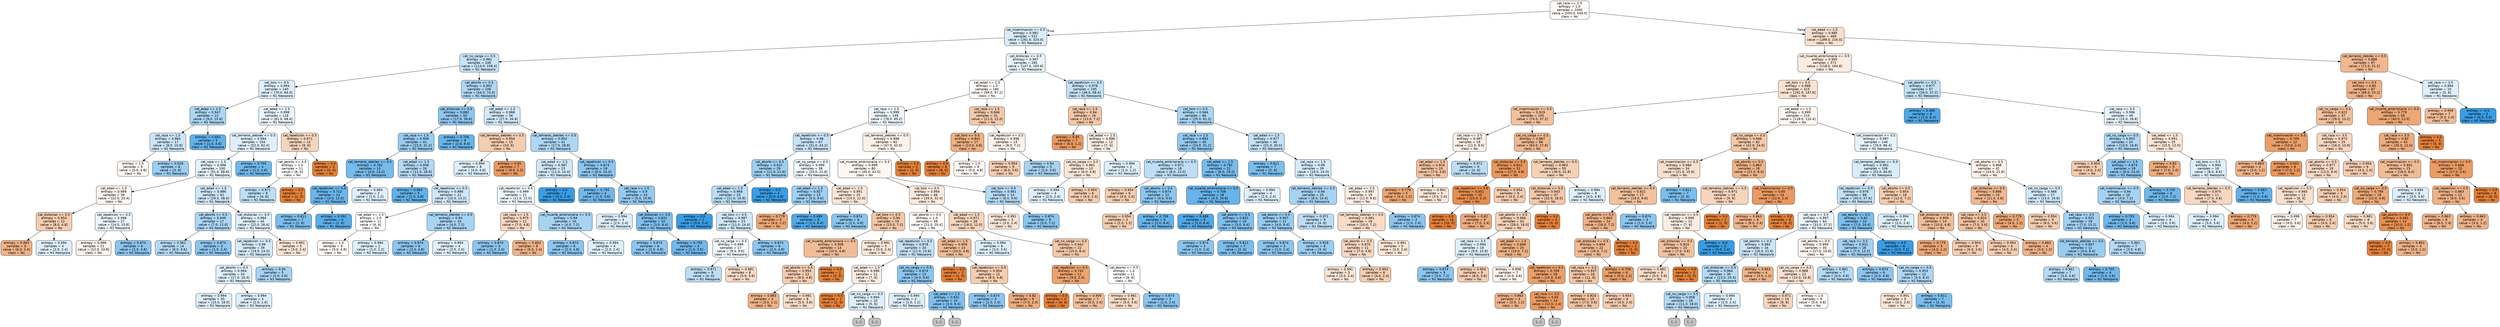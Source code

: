 digraph Tree {
node [shape=box, style="filled, rounded", color="black", fontname=helvetica] ;
edge [fontname=helvetica] ;
0 [label="cat_raza <= 2.5\nentropy = 1.0\nsamples = 1000\nvalue = [550.0, 540.0]\nclass = No", fillcolor="#fffdfb"] ;
1 [label="cat_inseminacion <= 0.5\nentropy = 0.992\nsamples = 531\nvalue = [261.0, 324.0]\nclass = N1 Neospora", fillcolor="#d9ecfa"] ;
0 -> 1 [labeldistance=2.5, labelangle=45, headlabel="True"] ;
2 [label="cat_no_carga <= 0.5\nentropy = 0.981\nsamples = 246\nvalue = [114.0, 158.4]\nclass = N1 Neospora", fillcolor="#c7e4f8"] ;
1 -> 2 ;
3 [label="cat_toro <= 0.5\nentropy = 0.994\nsamples = 140\nvalue = [70.0, 84.0]\nclass = N1 Neospora", fillcolor="#deeffb"] ;
2 -> 3 ;
4 [label="cat_edad <= 2.5\nentropy = 0.947\nsamples = 22\nvalue = [9.0, 15.6]\nclass = N1 Neospora", fillcolor="#abd6f4"] ;
3 -> 4 ;
5 [label="cat_raza <= 1.5\nentropy = 0.984\nsamples = 17\nvalue = [8.0, 10.8]\nclass = N1 Neospora", fillcolor="#cce6f8"] ;
4 -> 5 ;
6 [label="entropy = 1.0\nsamples = 9\nvalue = [5.0, 4.8]\nclass = No", fillcolor="#fefaf7"] ;
5 -> 6 ;
7 [label="entropy = 0.918\nsamples = 8\nvalue = [3, 6]\nclass = N1 Neospora", fillcolor="#9ccef2"] ;
5 -> 7 ;
8 [label="entropy = 0.663\nsamples = 5\nvalue = [1.0, 4.8]\nclass = N1 Neospora", fillcolor="#62b1ea"] ;
4 -> 8 ;
9 [label="cat_edad <= 2.5\nentropy = 0.998\nsamples = 118\nvalue = [61.0, 68.4]\nclass = N1 Neospora", fillcolor="#eaf4fc"] ;
3 -> 9 ;
10 [label="cat_terneros_debiles <= 0.5\nentropy = 0.994\nsamples = 104\nvalue = [52.0, 62.4]\nclass = N1 Neospora", fillcolor="#deeffb"] ;
9 -> 10 ;
11 [label="cat_raza <= 1.5\nentropy = 0.996\nsamples = 100\nvalue = [51.0, 58.8]\nclass = N1 Neospora", fillcolor="#e5f2fc"] ;
10 -> 11 ;
12 [label="cat_edad <= 1.5\nentropy = 0.999\nsamples = 39\nvalue = [22.0, 20.4]\nclass = No", fillcolor="#fdf6f1"] ;
11 -> 12 ;
13 [label="cat_distocias <= 0.5\nentropy = 0.954\nsamples = 12\nvalue = [8.0, 4.8]\nclass = No", fillcolor="#f5cdb0"] ;
12 -> 13 ;
14 [label="entropy = 0.863\nsamples = 8\nvalue = [6.0, 2.4]\nclass = No", fillcolor="#efb388"] ;
13 -> 14 ;
15 [label="entropy = 0.994\nsamples = 4\nvalue = [2.0, 2.4]\nclass = N1 Neospora", fillcolor="#deeffb"] ;
13 -> 15 ;
16 [label="cat_repeticion <= 0.5\nentropy = 0.998\nsamples = 27\nvalue = [14.0, 15.6]\nclass = N1 Neospora", fillcolor="#ebf5fc"] ;
12 -> 16 ;
17 [label="entropy = 0.998\nsamples = 21\nvalue = [12.0, 10.8]\nclass = No", fillcolor="#fcf2eb"] ;
16 -> 17 ;
18 [label="entropy = 0.874\nsamples = 6\nvalue = [2.0, 4.8]\nclass = N1 Neospora", fillcolor="#8cc6f0"] ;
16 -> 18 ;
19 [label="cat_edad <= 1.5\nentropy = 0.986\nsamples = 61\nvalue = [29.0, 38.4]\nclass = N1 Neospora", fillcolor="#cfe7f9"] ;
11 -> 19 ;
20 [label="cat_aborto <= 0.5\nentropy = 0.949\nsamples = 17\nvalue = [7.0, 12.0]\nclass = N1 Neospora", fillcolor="#acd6f4"] ;
19 -> 20 ;
21 [label="entropy = 0.961\nsamples = 14\nvalue = [6.0, 9.6]\nclass = N1 Neospora", fillcolor="#b5daf5"] ;
20 -> 21 ;
22 [label="entropy = 0.874\nsamples = 3\nvalue = [1.0, 2.4]\nclass = N1 Neospora", fillcolor="#8bc6f0"] ;
20 -> 22 ;
23 [label="cat_distocias <= 0.5\nentropy = 0.994\nsamples = 44\nvalue = [22.0, 26.4]\nclass = N1 Neospora", fillcolor="#deeffb"] ;
19 -> 23 ;
24 [label="cat_repeticion <= 0.5\nentropy = 0.99\nsamples = 39\nvalue = [19.0, 24.0]\nclass = N1 Neospora", fillcolor="#d6ebfa"] ;
23 -> 24 ;
25 [label="cat_aborto <= 0.5\nentropy = 0.994\nsamples = 34\nvalue = [17.0, 20.4]\nclass = N1 Neospora", fillcolor="#deeffb"] ;
24 -> 25 ;
26 [label="entropy = 0.994\nsamples = 30\nvalue = [15.0, 18.0]\nclass = N1 Neospora", fillcolor="#deeffb"] ;
25 -> 26 ;
27 [label="entropy = 0.994\nsamples = 4\nvalue = [2.0, 2.4]\nclass = N1 Neospora", fillcolor="#deeffb"] ;
25 -> 27 ;
28 [label="entropy = 0.94\nsamples = 5\nvalue = [2.0, 3.6]\nclass = N1 Neospora", fillcolor="#a7d3f3"] ;
24 -> 28 ;
29 [label="entropy = 0.991\nsamples = 5\nvalue = [3.0, 2.4]\nclass = No", fillcolor="#fae6d7"] ;
23 -> 29 ;
30 [label="entropy = 0.755\nsamples = 4\nvalue = [1.0, 3.6]\nclass = N1 Neospora", fillcolor="#70b8ec"] ;
10 -> 30 ;
31 [label="cat_repeticion <= 0.5\nentropy = 0.971\nsamples = 14\nvalue = [9, 6]\nclass = No", fillcolor="#f6d5bd"] ;
9 -> 31 ;
32 [label="cat_aborto <= 0.5\nentropy = 1.0\nsamples = 11\nvalue = [6, 6]\nclass = No", fillcolor="#ffffff"] ;
31 -> 32 ;
33 [label="entropy = 0.971\nsamples = 9\nvalue = [4, 6]\nclass = N1 Neospora", fillcolor="#bddef6"] ;
32 -> 33 ;
34 [label="entropy = 0.0\nsamples = 2\nvalue = [2, 0]\nclass = No", fillcolor="#e58139"] ;
32 -> 34 ;
35 [label="entropy = 0.0\nsamples = 3\nvalue = [3, 0]\nclass = No", fillcolor="#e58139"] ;
31 -> 35 ;
36 [label="cat_aborto <= 0.5\nentropy = 0.952\nsamples = 106\nvalue = [44.0, 74.4]\nclass = N1 Neospora", fillcolor="#aed7f4"] ;
2 -> 36 ;
37 [label="cat_distocias <= 0.5\nentropy = 0.882\nsamples = 50\nvalue = [17.0, 39.6]\nclass = N1 Neospora", fillcolor="#8ec7f0"] ;
36 -> 37 ;
38 [label="cat_raza <= 1.5\nentropy = 0.909\nsamples = 41\nvalue = [15.0, 31.2]\nclass = N1 Neospora", fillcolor="#98ccf2"] ;
37 -> 38 ;
39 [label="cat_terneros_debiles <= 0.5\nentropy = 0.782\nsamples = 15\nvalue = [4.0, 13.2]\nclass = N1 Neospora", fillcolor="#75bbed"] ;
38 -> 39 ;
40 [label="cat_repeticion <= 0.5\nentropy = 0.722\nsamples = 13\nvalue = [3.0, 12.0]\nclass = N1 Neospora", fillcolor="#6ab6ec"] ;
39 -> 40 ;
41 [label="entropy = 0.811\nsamples = 7\nvalue = [2, 6]\nclass = N1 Neospora", fillcolor="#7bbeee"] ;
40 -> 41 ;
42 [label="entropy = 0.592\nsamples = 6\nvalue = [1, 6]\nclass = N1 Neospora", fillcolor="#5aade9"] ;
40 -> 42 ;
43 [label="entropy = 0.994\nsamples = 2\nvalue = [1.0, 1.2]\nclass = N1 Neospora", fillcolor="#deeffb"] ;
39 -> 43 ;
44 [label="cat_edad <= 1.5\nentropy = 0.958\nsamples = 26\nvalue = [11.0, 18.0]\nclass = N1 Neospora", fillcolor="#b2d9f5"] ;
38 -> 44 ;
45 [label="entropy = 0.663\nsamples = 5\nvalue = [1.0, 4.8]\nclass = N1 Neospora", fillcolor="#62b1ea"] ;
44 -> 45 ;
46 [label="cat_repeticion <= 0.5\nentropy = 0.986\nsamples = 21\nvalue = [10.0, 13.2]\nclass = N1 Neospora", fillcolor="#cfe7f9"] ;
44 -> 46 ;
47 [label="cat_edad <= 2.5\nentropy = 1.0\nsamples = 11\nvalue = [6, 6]\nclass = No", fillcolor="#ffffff"] ;
46 -> 47 ;
48 [label="entropy = 1.0\nsamples = 9\nvalue = [5.0, 4.8]\nclass = No", fillcolor="#fefaf7"] ;
47 -> 48 ;
49 [label="entropy = 0.994\nsamples = 2\nvalue = [1.0, 1.2]\nclass = N1 Neospora", fillcolor="#deeffb"] ;
47 -> 49 ;
50 [label="cat_terneros_debiles <= 0.5\nentropy = 0.94\nsamples = 10\nvalue = [4.0, 7.2]\nclass = N1 Neospora", fillcolor="#a7d3f3"] ;
46 -> 50 ;
51 [label="entropy = 0.874\nsamples = 6\nvalue = [2.0, 4.8]\nclass = N1 Neospora", fillcolor="#8cc6f0"] ;
50 -> 51 ;
52 [label="entropy = 0.994\nsamples = 4\nvalue = [2.0, 2.4]\nclass = N1 Neospora", fillcolor="#deeffb"] ;
50 -> 52 ;
53 [label="entropy = 0.706\nsamples = 9\nvalue = [2.0, 8.4]\nclass = N1 Neospora", fillcolor="#68b4eb"] ;
37 -> 53 ;
54 [label="cat_edad <= 1.5\nentropy = 0.988\nsamples = 56\nvalue = [27.0, 34.8]\nclass = N1 Neospora", fillcolor="#d3e9f9"] ;
36 -> 54 ;
55 [label="cat_terneros_debiles <= 0.5\nentropy = 0.954\nsamples = 15\nvalue = [10, 6]\nclass = No", fillcolor="#f5cdb0"] ;
54 -> 55 ;
56 [label="entropy = 0.994\nsamples = 8\nvalue = [4.0, 4.8]\nclass = N1 Neospora", fillcolor="#deeffb"] ;
55 -> 56 ;
57 [label="entropy = 0.65\nsamples = 7\nvalue = [6.0, 1.2]\nclass = No", fillcolor="#ea9a61"] ;
55 -> 57 ;
58 [label="cat_terneros_debiles <= 0.5\nentropy = 0.952\nsamples = 41\nvalue = [17.0, 28.8]\nclass = N1 Neospora", fillcolor="#aed7f4"] ;
54 -> 58 ;
59 [label="cat_edad <= 2.5\nentropy = 0.987\nsamples = 23\nvalue = [11.0, 14.4]\nclass = N1 Neospora", fillcolor="#d0e8f9"] ;
58 -> 59 ;
60 [label="cat_repeticion <= 0.5\nentropy = 0.999\nsamples = 21\nvalue = [11.0, 12.0]\nclass = N1 Neospora", fillcolor="#eff7fd"] ;
59 -> 60 ;
61 [label="cat_raza <= 1.5\nentropy = 0.975\nsamples = 11\nvalue = [7.0, 4.8]\nclass = No", fillcolor="#f7d7c1"] ;
60 -> 61 ;
62 [label="entropy = 0.874\nsamples = 3\nvalue = [1.0, 2.4]\nclass = N1 Neospora", fillcolor="#8cc6f0"] ;
61 -> 62 ;
63 [label="entropy = 0.863\nsamples = 8\nvalue = [6.0, 2.4]\nclass = No", fillcolor="#efb388"] ;
61 -> 63 ;
64 [label="cat_muerte_embrionaria <= 0.5\nentropy = 0.94\nsamples = 10\nvalue = [4.0, 7.2]\nclass = N1 Neospora", fillcolor="#a7d3f3"] ;
60 -> 64 ;
65 [label="entropy = 0.874\nsamples = 6\nvalue = [2.0, 4.8]\nclass = N1 Neospora", fillcolor="#8bc6f0"] ;
64 -> 65 ;
66 [label="entropy = 0.994\nsamples = 4\nvalue = [2.0, 2.4]\nclass = N1 Neospora", fillcolor="#deeffb"] ;
64 -> 66 ;
67 [label="entropy = 0.0\nsamples = 2\nvalue = [0.0, 2.4]\nclass = N1 Neospora", fillcolor="#399de5"] ;
59 -> 67 ;
68 [label="cat_repeticion <= 0.5\nentropy = 0.874\nsamples = 18\nvalue = [6.0, 14.4]\nclass = N1 Neospora", fillcolor="#8cc6f0"] ;
58 -> 68 ;
69 [label="entropy = 0.755\nsamples = 4\nvalue = [1.0, 3.6]\nclass = N1 Neospora", fillcolor="#70b8ec"] ;
68 -> 69 ;
70 [label="cat_raza <= 1.5\nentropy = 0.9\nsamples = 14\nvalue = [5.0, 10.8]\nclass = N1 Neospora", fillcolor="#95caf1"] ;
68 -> 70 ;
71 [label="entropy = 0.994\nsamples = 4\nvalue = [2.0, 2.4]\nclass = N1 Neospora", fillcolor="#deeffb"] ;
70 -> 71 ;
72 [label="cat_distocias <= 0.5\nentropy = 0.831\nsamples = 10\nvalue = [3.0, 8.4]\nclass = N1 Neospora", fillcolor="#80c0ee"] ;
70 -> 72 ;
73 [label="entropy = 0.874\nsamples = 6\nvalue = [2.0, 4.8]\nclass = N1 Neospora", fillcolor="#8cc6f0"] ;
72 -> 73 ;
74 [label="entropy = 0.755\nsamples = 4\nvalue = [1.0, 3.6]\nclass = N1 Neospora", fillcolor="#70b8ec"] ;
72 -> 74 ;
75 [label="cat_distocias <= 0.5\nentropy = 0.997\nsamples = 285\nvalue = [147.0, 165.6]\nclass = N1 Neospora", fillcolor="#e9f4fc"] ;
1 -> 75 ;
76 [label="cat_edad <= 2.5\nentropy = 1.0\nsamples = 180\nvalue = [99.0, 97.2]\nclass = No", fillcolor="#fffdfb"] ;
75 -> 76 ;
77 [label="cat_raza <= 1.5\nentropy = 0.999\nsamples = 149\nvalue = [78.0, 85.2]\nclass = N1 Neospora", fillcolor="#eef7fd"] ;
76 -> 77 ;
78 [label="cat_repeticion <= 0.5\nentropy = 0.98\nsamples = 67\nvalue = [31.0, 43.2]\nclass = N1 Neospora", fillcolor="#c7e3f8"] ;
77 -> 78 ;
79 [label="cat_aborto <= 0.5\nentropy = 0.922\nsamples = 29\nvalue = [11.0, 21.6]\nclass = N1 Neospora", fillcolor="#9ecff2"] ;
78 -> 79 ;
80 [label="cat_edad <= 1.5\nentropy = 0.968\nsamples = 25\nvalue = [11.0, 16.8]\nclass = N1 Neospora", fillcolor="#bbddf6"] ;
79 -> 80 ;
81 [label="entropy = 0.0\nsamples = 2\nvalue = [0.0, 2.4]\nclass = N1 Neospora", fillcolor="#399de5"] ;
80 -> 81 ;
82 [label="cat_toro <= 0.5\nentropy = 0.987\nsamples = 23\nvalue = [11.0, 14.4]\nclass = N1 Neospora", fillcolor="#d0e8f9"] ;
80 -> 82 ;
83 [label="cat_no_carga <= 0.5\nentropy = 0.999\nsamples = 17\nvalue = [9.0, 9.6]\nclass = N1 Neospora", fillcolor="#f3f9fd"] ;
82 -> 83 ;
84 [label="entropy = 0.971\nsamples = 9\nvalue = [4, 6]\nclass = N1 Neospora", fillcolor="#bddef6"] ;
83 -> 84 ;
85 [label="entropy = 0.981\nsamples = 8\nvalue = [5.0, 3.6]\nclass = No", fillcolor="#f8dcc8"] ;
83 -> 85 ;
86 [label="entropy = 0.874\nsamples = 6\nvalue = [2.0, 4.8]\nclass = N1 Neospora", fillcolor="#8bc6f0"] ;
82 -> 86 ;
87 [label="entropy = 0.0\nsamples = 4\nvalue = [0.0, 4.8]\nclass = N1 Neospora", fillcolor="#399de5"] ;
79 -> 87 ;
88 [label="cat_no_carga <= 0.5\nentropy = 0.999\nsamples = 38\nvalue = [20.0, 21.6]\nclass = N1 Neospora", fillcolor="#f0f8fd"] ;
78 -> 88 ;
89 [label="cat_edad <= 1.5\nentropy = 0.927\nsamples = 13\nvalue = [5.0, 9.6]\nclass = N1 Neospora", fillcolor="#a0d0f3"] ;
88 -> 89 ;
90 [label="entropy = 0.779\nsamples = 5\nvalue = [4.0, 1.2]\nclass = No", fillcolor="#eda774"] ;
89 -> 90 ;
91 [label="entropy = 0.489\nsamples = 8\nvalue = [1.0, 8.4]\nclass = N1 Neospora", fillcolor="#51a9e8"] ;
89 -> 91 ;
92 [label="cat_edad <= 1.5\nentropy = 0.991\nsamples = 25\nvalue = [15.0, 12.0]\nclass = No", fillcolor="#fae6d7"] ;
88 -> 92 ;
93 [label="entropy = 0.874\nsamples = 6\nvalue = [2.0, 4.8]\nclass = N1 Neospora", fillcolor="#8bc6f0"] ;
92 -> 93 ;
94 [label="cat_toro <= 0.5\nentropy = 0.94\nsamples = 19\nvalue = [13.0, 7.2]\nclass = No", fillcolor="#f3c7a7"] ;
92 -> 94 ;
95 [label="cat_muerte_embrionaria <= 0.5\nentropy = 0.909\nsamples = 14\nvalue = [10.0, 4.8]\nclass = No", fillcolor="#f1bd98"] ;
94 -> 95 ;
96 [label="cat_aborto <= 0.5\nentropy = 0.954\nsamples = 12\nvalue = [8.0, 4.8]\nclass = No", fillcolor="#f5cdb0"] ;
95 -> 96 ;
97 [label="entropy = 0.863\nsamples = 4\nvalue = [3.0, 1.2]\nclass = No", fillcolor="#efb388"] ;
96 -> 97 ;
98 [label="entropy = 0.981\nsamples = 8\nvalue = [5.0, 3.6]\nclass = No", fillcolor="#f8dcc8"] ;
96 -> 98 ;
99 [label="entropy = 0.0\nsamples = 2\nvalue = [2, 0]\nclass = No", fillcolor="#e58139"] ;
95 -> 99 ;
100 [label="entropy = 0.991\nsamples = 5\nvalue = [3.0, 2.4]\nclass = No", fillcolor="#fae6d7"] ;
94 -> 100 ;
101 [label="cat_terneros_debiles <= 0.5\nentropy = 0.998\nsamples = 82\nvalue = [47.0, 42.0]\nclass = No", fillcolor="#fcf2ea"] ;
77 -> 101 ;
102 [label="cat_muerte_embrionaria <= 0.5\nentropy = 0.999\nsamples = 80\nvalue = [45.0, 42.0]\nclass = No", fillcolor="#fdf7f2"] ;
101 -> 102 ;
103 [label="cat_toro <= 0.5\nentropy = 0.994\nsamples = 66\nvalue = [39.0, 32.4]\nclass = No", fillcolor="#fbeadd"] ;
102 -> 103 ;
104 [label="cat_aborto <= 0.5\nentropy = 1.0\nsamples = 38\nvalue = [21.0, 20.4]\nclass = No", fillcolor="#fefbf9"] ;
103 -> 104 ;
105 [label="cat_repeticion <= 0.5\nentropy = 0.978\nsamples = 24\nvalue = [11.0, 15.6]\nclass = N1 Neospora", fillcolor="#c5e2f7"] ;
104 -> 105 ;
106 [label="cat_edad <= 1.5\nentropy = 0.996\nsamples = 12\nvalue = [7, 6]\nclass = No", fillcolor="#fbede3"] ;
105 -> 106 ;
107 [label="entropy = 0.0\nsamples = 2\nvalue = [2, 0]\nclass = No", fillcolor="#e58139"] ;
106 -> 107 ;
108 [label="cat_no_carga <= 0.5\nentropy = 0.994\nsamples = 10\nvalue = [5, 6]\nclass = N1 Neospora", fillcolor="#deeffb"] ;
106 -> 108 ;
109 [label="(...)", fillcolor="#C0C0C0"] ;
108 -> 109 ;
110 [label="(...)", fillcolor="#C0C0C0"] ;
108 -> 110 ;
111 [label="cat_no_carga <= 0.5\nentropy = 0.874\nsamples = 12\nvalue = [4.0, 9.6]\nclass = N1 Neospora", fillcolor="#8cc6f0"] ;
105 -> 111 ;
112 [label="entropy = 0.994\nsamples = 2\nvalue = [1.0, 1.2]\nclass = N1 Neospora", fillcolor="#deeffb"] ;
111 -> 112 ;
113 [label="cat_edad <= 1.5\nentropy = 0.831\nsamples = 10\nvalue = [3.0, 8.4]\nclass = N1 Neospora", fillcolor="#80c0ee"] ;
111 -> 113 ;
114 [label="(...)", fillcolor="#C0C0C0"] ;
113 -> 114 ;
115 [label="(...)", fillcolor="#C0C0C0"] ;
113 -> 115 ;
116 [label="cat_edad <= 1.5\nentropy = 0.909\nsamples = 14\nvalue = [10.0, 4.8]\nclass = No", fillcolor="#f1bd98"] ;
104 -> 116 ;
117 [label="entropy = 0.0\nsamples = 2\nvalue = [2, 0]\nclass = No", fillcolor="#e58139"] ;
116 -> 117 ;
118 [label="cat_repeticion <= 0.5\nentropy = 0.954\nsamples = 12\nvalue = [8.0, 4.8]\nclass = No", fillcolor="#f5cdb0"] ;
116 -> 118 ;
119 [label="entropy = 0.874\nsamples = 3\nvalue = [1.0, 2.4]\nclass = N1 Neospora", fillcolor="#8cc6f0"] ;
118 -> 119 ;
120 [label="entropy = 0.82\nsamples = 9\nvalue = [7.0, 2.4]\nclass = No", fillcolor="#eeac7d"] ;
118 -> 120 ;
121 [label="cat_edad <= 1.5\nentropy = 0.971\nsamples = 28\nvalue = [18.0, 12.0]\nclass = No", fillcolor="#f6d5bd"] ;
103 -> 121 ;
122 [label="entropy = 0.994\nsamples = 6\nvalue = [3.0, 3.6]\nclass = N1 Neospora", fillcolor="#deeffb"] ;
121 -> 122 ;
123 [label="cat_no_carga <= 0.5\nentropy = 0.942\nsamples = 22\nvalue = [15.0, 8.4]\nclass = No", fillcolor="#f4c8a8"] ;
121 -> 123 ;
124 [label="cat_repeticion <= 0.5\nentropy = 0.742\nsamples = 11\nvalue = [9.0, 2.4]\nclass = No", fillcolor="#eca36e"] ;
123 -> 124 ;
125 [label="entropy = 0.0\nsamples = 4\nvalue = [4, 0]\nclass = No", fillcolor="#e58139"] ;
124 -> 125 ;
126 [label="entropy = 0.909\nsamples = 7\nvalue = [5.0, 2.4]\nclass = No", fillcolor="#f1bd98"] ;
124 -> 126 ;
127 [label="cat_aborto <= 0.5\nentropy = 1.0\nsamples = 11\nvalue = [6, 6]\nclass = No", fillcolor="#ffffff"] ;
123 -> 127 ;
128 [label="entropy = 0.981\nsamples = 8\nvalue = [5.0, 3.6]\nclass = No", fillcolor="#f8dcc8"] ;
127 -> 128 ;
129 [label="entropy = 0.874\nsamples = 3\nvalue = [1.0, 2.4]\nclass = N1 Neospora", fillcolor="#8bc6f0"] ;
127 -> 129 ;
130 [label="cat_toro <= 0.5\nentropy = 0.961\nsamples = 14\nvalue = [6.0, 9.6]\nclass = N1 Neospora", fillcolor="#b5daf5"] ;
102 -> 130 ;
131 [label="entropy = 0.991\nsamples = 5\nvalue = [3.0, 2.4]\nclass = No", fillcolor="#fae6d7"] ;
130 -> 131 ;
132 [label="entropy = 0.874\nsamples = 9\nvalue = [3.0, 7.2]\nclass = N1 Neospora", fillcolor="#8bc6f0"] ;
130 -> 132 ;
133 [label="entropy = 0.0\nsamples = 2\nvalue = [2, 0]\nclass = No", fillcolor="#e58139"] ;
101 -> 133 ;
134 [label="cat_raza <= 1.5\nentropy = 0.946\nsamples = 31\nvalue = [21.0, 12.0]\nclass = No", fillcolor="#f4c9aa"] ;
76 -> 134 ;
135 [label="cat_toro <= 0.5\nentropy = 0.841\nsamples = 17\nvalue = [13.0, 4.8]\nclass = No", fillcolor="#efb082"] ;
134 -> 135 ;
136 [label="entropy = 0.0\nsamples = 8\nvalue = [8, 0]\nclass = No", fillcolor="#e58139"] ;
135 -> 136 ;
137 [label="entropy = 1.0\nsamples = 9\nvalue = [5.0, 4.8]\nclass = No", fillcolor="#fefaf7"] ;
135 -> 137 ;
138 [label="cat_repeticion <= 0.5\nentropy = 0.998\nsamples = 14\nvalue = [8.0, 7.2]\nclass = No", fillcolor="#fcf2eb"] ;
134 -> 138 ;
139 [label="entropy = 0.954\nsamples = 9\nvalue = [6.0, 3.6]\nclass = No", fillcolor="#f5cdb0"] ;
138 -> 139 ;
140 [label="entropy = 0.94\nsamples = 5\nvalue = [2.0, 3.6]\nclass = N1 Neospora", fillcolor="#a7d3f3"] ;
138 -> 140 ;
141 [label="cat_repeticion <= 0.5\nentropy = 0.978\nsamples = 105\nvalue = [48.0, 68.4]\nclass = N1 Neospora", fillcolor="#c4e2f7"] ;
75 -> 141 ;
142 [label="cat_raza <= 1.5\nentropy = 0.94\nsamples = 19\nvalue = [13.0, 7.2]\nclass = No", fillcolor="#f3c7a7"] ;
141 -> 142 ;
143 [label="entropy = 0.65\nsamples = 7\nvalue = [6.0, 1.2]\nclass = No", fillcolor="#ea9a61"] ;
142 -> 143 ;
144 [label="cat_edad <= 2.5\nentropy = 0.996\nsamples = 12\nvalue = [7, 6]\nclass = No", fillcolor="#fbede3"] ;
142 -> 144 ;
145 [label="cat_no_carga <= 0.5\nentropy = 0.991\nsamples = 10\nvalue = [6.0, 4.8]\nclass = No", fillcolor="#fae6d7"] ;
144 -> 145 ;
146 [label="entropy = 0.994\nsamples = 4\nvalue = [2.0, 2.4]\nclass = N1 Neospora", fillcolor="#deeffb"] ;
145 -> 146 ;
147 [label="entropy = 0.954\nsamples = 6\nvalue = [4.0, 2.4]\nclass = No", fillcolor="#f5cdb0"] ;
145 -> 147 ;
148 [label="entropy = 0.994\nsamples = 2\nvalue = [1.0, 1.2]\nclass = N1 Neospora", fillcolor="#deeffb"] ;
144 -> 148 ;
149 [label="cat_toro <= 0.5\nentropy = 0.946\nsamples = 86\nvalue = [35.0, 61.2]\nclass = N1 Neospora", fillcolor="#aad5f4"] ;
141 -> 149 ;
150 [label="cat_raza <= 1.5\nentropy = 0.893\nsamples = 40\nvalue = [14.0, 31.2]\nclass = N1 Neospora", fillcolor="#92c9f1"] ;
149 -> 150 ;
151 [label="cat_muerte_embrionaria <= 0.5\nentropy = 0.971\nsamples = 18\nvalue = [8.0, 12.0]\nclass = N1 Neospora", fillcolor="#bddef6"] ;
150 -> 151 ;
152 [label="entropy = 0.954\nsamples = 6\nvalue = [4.0, 2.4]\nclass = No", fillcolor="#f5cdb0"] ;
151 -> 152 ;
153 [label="cat_aborto <= 0.5\nentropy = 0.874\nsamples = 12\nvalue = [4.0, 9.6]\nclass = N1 Neospora", fillcolor="#8cc6f0"] ;
151 -> 153 ;
154 [label="entropy = 0.954\nsamples = 3\nvalue = [2.0, 1.2]\nclass = No", fillcolor="#f5cdb0"] ;
153 -> 154 ;
155 [label="entropy = 0.706\nsamples = 9\nvalue = [2.0, 8.4]\nclass = N1 Neospora", fillcolor="#68b4eb"] ;
153 -> 155 ;
156 [label="cat_edad <= 2.5\nentropy = 0.792\nsamples = 22\nvalue = [6.0, 19.2]\nclass = N1 Neospora", fillcolor="#77bced"] ;
150 -> 156 ;
157 [label="cat_muerte_embrionaria <= 0.5\nentropy = 0.706\nsamples = 18\nvalue = [4.0, 16.8]\nclass = N1 Neospora", fillcolor="#68b4eb"] ;
156 -> 157 ;
158 [label="entropy = 0.489\nsamples = 8\nvalue = [1.0, 8.4]\nclass = N1 Neospora", fillcolor="#51a9e8"] ;
157 -> 158 ;
159 [label="cat_aborto <= 0.5\nentropy = 0.831\nsamples = 10\nvalue = [3.0, 8.4]\nclass = N1 Neospora", fillcolor="#80c0ee"] ;
157 -> 159 ;
160 [label="entropy = 0.874\nsamples = 3\nvalue = [1.0, 2.4]\nclass = N1 Neospora", fillcolor="#8bc6f0"] ;
159 -> 160 ;
161 [label="entropy = 0.811\nsamples = 7\nvalue = [2, 6]\nclass = N1 Neospora", fillcolor="#7bbeee"] ;
159 -> 161 ;
162 [label="entropy = 0.994\nsamples = 4\nvalue = [2.0, 2.4]\nclass = N1 Neospora", fillcolor="#deeffb"] ;
156 -> 162 ;
163 [label="cat_edad <= 1.5\nentropy = 0.977\nsamples = 46\nvalue = [21.0, 30.0]\nclass = N1 Neospora", fillcolor="#c4e2f7"] ;
149 -> 163 ;
164 [label="entropy = 0.811\nsamples = 7\nvalue = [2, 6]\nclass = N1 Neospora", fillcolor="#7bbeee"] ;
163 -> 164 ;
165 [label="cat_raza <= 1.5\nentropy = 0.99\nsamples = 39\nvalue = [19.0, 24.0]\nclass = N1 Neospora", fillcolor="#d6ebfa"] ;
163 -> 165 ;
166 [label="cat_terneros_debiles <= 0.5\nentropy = 0.94\nsamples = 20\nvalue = [8.0, 14.4]\nclass = N1 Neospora", fillcolor="#a7d3f3"] ;
165 -> 166 ;
167 [label="cat_aborto <= 0.5\nentropy = 0.907\nsamples = 11\nvalue = [4.0, 8.4]\nclass = N1 Neospora", fillcolor="#97ccf1"] ;
166 -> 167 ;
168 [label="entropy = 0.874\nsamples = 3\nvalue = [1.0, 2.4]\nclass = N1 Neospora", fillcolor="#8cc6f0"] ;
167 -> 168 ;
169 [label="entropy = 0.918\nsamples = 8\nvalue = [3, 6]\nclass = N1 Neospora", fillcolor="#9ccef2"] ;
167 -> 169 ;
170 [label="entropy = 0.971\nsamples = 9\nvalue = [4, 6]\nclass = N1 Neospora", fillcolor="#bddef6"] ;
166 -> 170 ;
171 [label="cat_edad <= 2.5\nentropy = 0.997\nsamples = 19\nvalue = [11.0, 9.6]\nclass = No", fillcolor="#fcefe6"] ;
165 -> 171 ;
172 [label="cat_terneros_debiles <= 0.5\nentropy = 0.981\nsamples = 16\nvalue = [10.0, 7.2]\nclass = No", fillcolor="#f8dcc8"] ;
171 -> 172 ;
173 [label="cat_aborto <= 0.5\nentropy = 0.975\nsamples = 11\nvalue = [7.0, 4.8]\nclass = No", fillcolor="#f7d7c1"] ;
172 -> 173 ;
174 [label="entropy = 0.991\nsamples = 5\nvalue = [3.0, 2.4]\nclass = No", fillcolor="#fae6d7"] ;
173 -> 174 ;
175 [label="entropy = 0.954\nsamples = 6\nvalue = [4.0, 2.4]\nclass = No", fillcolor="#f5cdb0"] ;
173 -> 175 ;
176 [label="entropy = 0.991\nsamples = 5\nvalue = [3.0, 2.4]\nclass = No", fillcolor="#fae6d7"] ;
172 -> 176 ;
177 [label="entropy = 0.874\nsamples = 3\nvalue = [1.0, 2.4]\nclass = N1 Neospora", fillcolor="#8cc6f0"] ;
171 -> 177 ;
178 [label="cat_edad <= 2.5\nentropy = 0.985\nsamples = 469\nvalue = [289.0, 216.0]\nclass = No", fillcolor="#f8dfcd"] ;
0 -> 178 [labeldistance=2.5, labelangle=-45, headlabel="False"] ;
179 [label="cat_muerte_embrionaria <= 0.5\nentropy = 0.995\nsamples = 372\nvalue = [218.0, 184.8]\nclass = No", fillcolor="#fbece1"] ;
178 -> 179 ;
180 [label="cat_toro <= 0.5\nentropy = 0.988\nsamples = 315\nvalue = [192.0, 147.6]\nclass = No", fillcolor="#f9e2d1"] ;
179 -> 180 ;
181 [label="cat_inseminacion <= 0.5\nentropy = 0.919\nsamples = 105\nvalue = [74.0, 37.2]\nclass = No", fillcolor="#f2c09d"] ;
180 -> 181 ;
182 [label="cat_raza <= 3.5\nentropy = 0.997\nsamples = 19\nvalue = [11.0, 9.6]\nclass = No", fillcolor="#fcefe6"] ;
181 -> 182 ;
183 [label="cat_edad <= 1.5\nentropy = 0.924\nsamples = 10\nvalue = [7.0, 3.6]\nclass = No", fillcolor="#f2c29f"] ;
182 -> 183 ;
184 [label="entropy = 0.779\nsamples = 5\nvalue = [4.0, 1.2]\nclass = No", fillcolor="#eda774"] ;
183 -> 184 ;
185 [label="entropy = 0.991\nsamples = 5\nvalue = [3.0, 2.4]\nclass = No", fillcolor="#fae6d7"] ;
183 -> 185 ;
186 [label="entropy = 0.971\nsamples = 9\nvalue = [4, 6]\nclass = N1 Neospora", fillcolor="#bddef6"] ;
182 -> 186 ;
187 [label="cat_no_carga <= 0.5\nentropy = 0.887\nsamples = 86\nvalue = [63.0, 27.6]\nclass = No", fillcolor="#f0b890"] ;
181 -> 187 ;
188 [label="cat_distocias <= 0.5\nentropy = 0.612\nsamples = 31\nvalue = [27.0, 4.8]\nclass = No", fillcolor="#ea975c"] ;
187 -> 188 ;
189 [label="cat_repeticion <= 0.5\nentropy = 0.451\nsamples = 25\nvalue = [23.0, 2.4]\nclass = No", fillcolor="#e88e4e"] ;
188 -> 189 ;
190 [label="entropy = 0.0\nsamples = 16\nvalue = [16, 0]\nclass = No", fillcolor="#e58139"] ;
189 -> 190 ;
191 [label="entropy = 0.82\nsamples = 9\nvalue = [7.0, 2.4]\nclass = No", fillcolor="#eeac7d"] ;
189 -> 191 ;
192 [label="entropy = 0.954\nsamples = 6\nvalue = [4.0, 2.4]\nclass = No", fillcolor="#f5cdb0"] ;
188 -> 192 ;
193 [label="cat_terneros_debiles <= 0.5\nentropy = 0.963\nsamples = 55\nvalue = [36.0, 22.8]\nclass = No", fillcolor="#f5d1b6"] ;
187 -> 193 ;
194 [label="cat_distocias <= 0.5\nentropy = 0.943\nsamples = 47\nvalue = [32.0, 18.0]\nclass = No", fillcolor="#f4c8a8"] ;
193 -> 194 ;
195 [label="cat_aborto <= 0.5\nentropy = 0.966\nsamples = 43\nvalue = [28.0, 18.0]\nclass = No", fillcolor="#f6d2b8"] ;
194 -> 195 ;
196 [label="cat_raza <= 3.5\nentropy = 0.994\nsamples = 18\nvalue = [9.0, 10.8]\nclass = N1 Neospora", fillcolor="#deeffb"] ;
195 -> 196 ;
197 [label="entropy = 0.874\nsamples = 9\nvalue = [3.0, 7.2]\nclass = N1 Neospora", fillcolor="#8bc6f0"] ;
196 -> 197 ;
198 [label="entropy = 0.954\nsamples = 9\nvalue = [6.0, 3.6]\nclass = No", fillcolor="#f5cdb0"] ;
196 -> 198 ;
199 [label="cat_edad <= 1.5\nentropy = 0.848\nsamples = 25\nvalue = [19.0, 7.2]\nclass = No", fillcolor="#efb184"] ;
195 -> 199 ;
200 [label="entropy = 0.998\nsamples = 7\nvalue = [4.0, 3.6]\nclass = No", fillcolor="#fcf2eb"] ;
199 -> 200 ;
201 [label="cat_repeticion <= 0.5\nentropy = 0.709\nsamples = 18\nvalue = [15.0, 3.6]\nclass = No", fillcolor="#eb9f69"] ;
199 -> 201 ;
202 [label="entropy = 0.863\nsamples = 4\nvalue = [3.0, 1.2]\nclass = No", fillcolor="#efb388"] ;
201 -> 202 ;
203 [label="cat_raza <= 3.5\nentropy = 0.65\nsamples = 14\nvalue = [12.0, 2.4]\nclass = No", fillcolor="#ea9a61"] ;
201 -> 203 ;
204 [label="(...)", fillcolor="#C0C0C0"] ;
203 -> 204 ;
205 [label="(...)", fillcolor="#C0C0C0"] ;
203 -> 205 ;
206 [label="entropy = 0.0\nsamples = 4\nvalue = [4, 0]\nclass = No", fillcolor="#e58139"] ;
194 -> 206 ;
207 [label="entropy = 0.994\nsamples = 8\nvalue = [4.0, 4.8]\nclass = N1 Neospora", fillcolor="#deeffb"] ;
193 -> 207 ;
208 [label="cat_edad <= 1.5\nentropy = 0.999\nsamples = 210\nvalue = [118.0, 110.4]\nclass = No", fillcolor="#fdf7f2"] ;
180 -> 208 ;
209 [label="cat_no_carga <= 0.5\nentropy = 0.946\nsamples = 62\nvalue = [42.0, 24.0]\nclass = No", fillcolor="#f4c9aa"] ;
208 -> 209 ;
210 [label="cat_inseminacion <= 0.5\nentropy = 0.984\nsamples = 34\nvalue = [21.0, 15.6]\nclass = No", fillcolor="#f8dfcc"] ;
209 -> 210 ;
211 [label="cat_terneros_debiles <= 0.5\nentropy = 0.921\nsamples = 27\nvalue = [19.0, 9.6]\nclass = No", fillcolor="#f2c19d"] ;
210 -> 211 ;
212 [label="cat_aborto <= 0.5\nentropy = 0.863\nsamples = 24\nvalue = [18.0, 7.2]\nclass = No", fillcolor="#efb388"] ;
211 -> 212 ;
213 [label="cat_distocias <= 0.5\nentropy = 0.894\nsamples = 22\nvalue = [16.0, 7.2]\nclass = No", fillcolor="#f1ba92"] ;
212 -> 213 ;
214 [label="cat_raza <= 3.5\nentropy = 0.937\nsamples = 16\nvalue = [11, 6]\nclass = No", fillcolor="#f3c6a5"] ;
213 -> 214 ;
215 [label="entropy = 0.924\nsamples = 10\nvalue = [7.0, 3.6]\nclass = No", fillcolor="#f2c29f"] ;
214 -> 215 ;
216 [label="entropy = 0.954\nsamples = 6\nvalue = [4.0, 2.4]\nclass = No", fillcolor="#f5cdb0"] ;
214 -> 216 ;
217 [label="entropy = 0.709\nsamples = 6\nvalue = [5.0, 1.2]\nclass = No", fillcolor="#eb9f69"] ;
213 -> 217 ;
218 [label="entropy = 0.0\nsamples = 2\nvalue = [2, 0]\nclass = No", fillcolor="#e58139"] ;
212 -> 218 ;
219 [label="entropy = 0.874\nsamples = 3\nvalue = [1.0, 2.4]\nclass = N1 Neospora", fillcolor="#8cc6f0"] ;
211 -> 219 ;
220 [label="entropy = 0.811\nsamples = 7\nvalue = [2, 6]\nclass = N1 Neospora", fillcolor="#7bbeee"] ;
210 -> 220 ;
221 [label="cat_aborto <= 0.5\nentropy = 0.863\nsamples = 28\nvalue = [21.0, 8.4]\nclass = No", fillcolor="#efb388"] ;
209 -> 221 ;
222 [label="cat_terneros_debiles <= 0.5\nentropy = 0.971\nsamples = 14\nvalue = [9, 6]\nclass = No", fillcolor="#f6d5bd"] ;
221 -> 222 ;
223 [label="cat_repeticion <= 0.5\nentropy = 0.996\nsamples = 12\nvalue = [7, 6]\nclass = No", fillcolor="#fbede3"] ;
222 -> 223 ;
224 [label="cat_distocias <= 0.5\nentropy = 0.924\nsamples = 10\nvalue = [7.0, 3.6]\nclass = No", fillcolor="#f2c29f"] ;
223 -> 224 ;
225 [label="entropy = 0.981\nsamples = 8\nvalue = [5.0, 3.6]\nclass = No", fillcolor="#f8dcc8"] ;
224 -> 225 ;
226 [label="entropy = 0.0\nsamples = 2\nvalue = [2, 0]\nclass = No", fillcolor="#e58139"] ;
224 -> 226 ;
227 [label="entropy = -0.0\nsamples = 2\nvalue = [0.0, 2.4]\nclass = N1 Neospora", fillcolor="#399de5"] ;
223 -> 227 ;
228 [label="entropy = 0.0\nsamples = 2\nvalue = [2, 0]\nclass = No", fillcolor="#e58139"] ;
222 -> 228 ;
229 [label="cat_inseminacion <= 0.5\nentropy = 0.65\nsamples = 14\nvalue = [12.0, 2.4]\nclass = No", fillcolor="#ea9a61"] ;
221 -> 229 ;
230 [label="entropy = 0.863\nsamples = 8\nvalue = [6.0, 2.4]\nclass = No", fillcolor="#efb388"] ;
229 -> 230 ;
231 [label="entropy = 0.0\nsamples = 6\nvalue = [6, 0]\nclass = No", fillcolor="#e58139"] ;
229 -> 231 ;
232 [label="cat_inseminacion <= 0.5\nentropy = 0.997\nsamples = 148\nvalue = [76.0, 86.4]\nclass = N1 Neospora", fillcolor="#e7f3fc"] ;
208 -> 232 ;
233 [label="cat_terneros_debiles <= 0.5\nentropy = 0.991\nsamples = 106\nvalue = [52.0, 64.8]\nclass = N1 Neospora", fillcolor="#d8ecfa"] ;
232 -> 233 ;
234 [label="cat_repeticion <= 0.5\nentropy = 0.976\nsamples = 88\nvalue = [40.0, 57.6]\nclass = N1 Neospora", fillcolor="#c2e1f7"] ;
233 -> 234 ;
235 [label="cat_raza <= 3.5\nentropy = 0.997\nsamples = 64\nvalue = [33.0, 37.2]\nclass = N1 Neospora", fillcolor="#e9f4fc"] ;
234 -> 235 ;
236 [label="cat_aborto <= 0.5\nentropy = 0.984\nsamples = 34\nvalue = [16.0, 21.6]\nclass = N1 Neospora", fillcolor="#cce6f8"] ;
235 -> 236 ;
237 [label="cat_distocias <= 0.5\nentropy = 0.964\nsamples = 30\nvalue = [13.0, 20.4]\nclass = N1 Neospora", fillcolor="#b7dbf6"] ;
236 -> 237 ;
238 [label="cat_no_carga <= 0.5\nentropy = 0.958\nsamples = 26\nvalue = [11.0, 18.0]\nclass = N1 Neospora", fillcolor="#b2d9f5"] ;
237 -> 238 ;
239 [label="(...)", fillcolor="#C0C0C0"] ;
238 -> 239 ;
240 [label="(...)", fillcolor="#C0C0C0"] ;
238 -> 240 ;
241 [label="entropy = 0.994\nsamples = 4\nvalue = [2.0, 2.4]\nclass = N1 Neospora", fillcolor="#deeffb"] ;
237 -> 241 ;
242 [label="entropy = 0.863\nsamples = 4\nvalue = [3.0, 1.2]\nclass = No", fillcolor="#efb388"] ;
236 -> 242 ;
243 [label="cat_aborto <= 0.5\nentropy = 0.999\nsamples = 30\nvalue = [17.0, 15.6]\nclass = No", fillcolor="#fdf5ef"] ;
235 -> 243 ;
244 [label="cat_no_carga <= 0.5\nentropy = 0.988\nsamples = 23\nvalue = [14.0, 10.8]\nclass = No", fillcolor="#f9e2d2"] ;
243 -> 244 ;
245 [label="entropy = 0.971\nsamples = 14\nvalue = [9, 6]\nclass = No", fillcolor="#f6d5bd"] ;
244 -> 245 ;
246 [label="entropy = 1.0\nsamples = 9\nvalue = [5.0, 4.8]\nclass = No", fillcolor="#fefaf7"] ;
244 -> 246 ;
247 [label="entropy = 0.961\nsamples = 7\nvalue = [3.0, 4.8]\nclass = N1 Neospora", fillcolor="#b5daf5"] ;
243 -> 247 ;
248 [label="cat_aborto <= 0.5\nentropy = 0.82\nsamples = 24\nvalue = [7.0, 20.4]\nclass = N1 Neospora", fillcolor="#7dbfee"] ;
234 -> 248 ;
249 [label="cat_raza <= 3.5\nentropy = 0.931\nsamples = 18\nvalue = [7.0, 13.2]\nclass = N1 Neospora", fillcolor="#a2d1f3"] ;
248 -> 249 ;
250 [label="entropy = 0.874\nsamples = 6\nvalue = [2.0, 4.8]\nclass = N1 Neospora", fillcolor="#8bc6f0"] ;
249 -> 250 ;
251 [label="cat_no_carga <= 0.5\nentropy = 0.953\nsamples = 12\nvalue = [5.0, 8.4]\nclass = N1 Neospora", fillcolor="#afd7f4"] ;
249 -> 251 ;
252 [label="entropy = 0.991\nsamples = 5\nvalue = [3.0, 2.4]\nclass = No", fillcolor="#fae6d7"] ;
251 -> 252 ;
253 [label="entropy = 0.811\nsamples = 7\nvalue = [2, 6]\nclass = N1 Neospora", fillcolor="#7bbeee"] ;
251 -> 253 ;
254 [label="entropy = 0.0\nsamples = 6\nvalue = [0.0, 7.2]\nclass = N1 Neospora", fillcolor="#399de5"] ;
248 -> 254 ;
255 [label="cat_aborto <= 0.5\nentropy = 0.954\nsamples = 18\nvalue = [12.0, 7.2]\nclass = No", fillcolor="#f5cdb0"] ;
233 -> 255 ;
256 [label="entropy = 0.994\nsamples = 4\nvalue = [2.0, 2.4]\nclass = N1 Neospora", fillcolor="#deeffb"] ;
255 -> 256 ;
257 [label="cat_distocias <= 0.5\nentropy = 0.909\nsamples = 14\nvalue = [10.0, 4.8]\nclass = No", fillcolor="#f1bd98"] ;
255 -> 257 ;
258 [label="entropy = 0.779\nsamples = 5\nvalue = [4.0, 1.2]\nclass = No", fillcolor="#eda774"] ;
257 -> 258 ;
259 [label="entropy = 0.954\nsamples = 9\nvalue = [6.0, 3.6]\nclass = No", fillcolor="#f5cdb0"] ;
257 -> 259 ;
260 [label="cat_aborto <= 0.5\nentropy = 0.998\nsamples = 42\nvalue = [24.0, 21.6]\nclass = No", fillcolor="#fcf2eb"] ;
232 -> 260 ;
261 [label="cat_distocias <= 0.5\nentropy = 0.886\nsamples = 15\nvalue = [11.0, 4.8]\nclass = No", fillcolor="#f0b88f"] ;
260 -> 261 ;
262 [label="cat_raza <= 3.5\nentropy = 0.924\nsamples = 10\nvalue = [7.0, 3.6]\nclass = No", fillcolor="#f2c29f"] ;
261 -> 262 ;
263 [label="entropy = 0.954\nsamples = 6\nvalue = [4.0, 2.4]\nclass = No", fillcolor="#f5cdb0"] ;
262 -> 263 ;
264 [label="entropy = 0.863\nsamples = 4\nvalue = [3.0, 1.2]\nclass = No", fillcolor="#efb388"] ;
262 -> 264 ;
265 [label="entropy = 0.779\nsamples = 5\nvalue = [4.0, 1.2]\nclass = No", fillcolor="#eda774"] ;
261 -> 265 ;
266 [label="cat_no_carga <= 0.5\nentropy = 0.988\nsamples = 27\nvalue = [13.0, 16.8]\nclass = N1 Neospora", fillcolor="#d2e9f9"] ;
260 -> 266 ;
267 [label="entropy = 0.954\nsamples = 9\nvalue = [6.0, 3.6]\nclass = No", fillcolor="#f5cdb0"] ;
266 -> 267 ;
268 [label="cat_raza <= 3.5\nentropy = 0.931\nsamples = 18\nvalue = [7.0, 13.2]\nclass = N1 Neospora", fillcolor="#a2d1f3"] ;
266 -> 268 ;
269 [label="cat_terneros_debiles <= 0.5\nentropy = 0.907\nsamples = 11\nvalue = [4.0, 8.4]\nclass = N1 Neospora", fillcolor="#97ccf1"] ;
268 -> 269 ;
270 [label="entropy = 0.961\nsamples = 7\nvalue = [3.0, 4.8]\nclass = N1 Neospora", fillcolor="#b5daf5"] ;
269 -> 270 ;
271 [label="entropy = 0.755\nsamples = 4\nvalue = [1.0, 3.6]\nclass = N1 Neospora", fillcolor="#70b8ec"] ;
269 -> 271 ;
272 [label="entropy = 0.961\nsamples = 7\nvalue = [3.0, 4.8]\nclass = N1 Neospora", fillcolor="#b5daf5"] ;
268 -> 272 ;
273 [label="cat_aborto <= 0.5\nentropy = 0.977\nsamples = 57\nvalue = [26.0, 37.2]\nclass = N1 Neospora", fillcolor="#c3e1f7"] ;
179 -> 273 ;
274 [label="entropy = 0.489\nsamples = 8\nvalue = [1.0, 8.4]\nclass = N1 Neospora", fillcolor="#51a9e8"] ;
273 -> 274 ;
275 [label="cat_raza <= 3.5\nentropy = 0.996\nsamples = 49\nvalue = [25.0, 28.8]\nclass = N1 Neospora", fillcolor="#e5f2fc"] ;
273 -> 275 ;
276 [label="cat_no_carga <= 0.5\nentropy = 0.953\nsamples = 24\nvalue = [10.0, 16.8]\nclass = N1 Neospora", fillcolor="#afd7f4"] ;
275 -> 276 ;
277 [label="entropy = 0.954\nsamples = 6\nvalue = [4.0, 2.4]\nclass = No", fillcolor="#f5cdb0"] ;
276 -> 277 ;
278 [label="cat_edad <= 1.5\nentropy = 0.874\nsamples = 18\nvalue = [6.0, 14.4]\nclass = N1 Neospora", fillcolor="#8cc6f0"] ;
276 -> 278 ;
279 [label="cat_inseminacion <= 0.5\nentropy = 0.94\nsamples = 10\nvalue = [4.0, 7.2]\nclass = N1 Neospora", fillcolor="#a7d3f3"] ;
278 -> 279 ;
280 [label="entropy = 0.755\nsamples = 4\nvalue = [1.0, 3.6]\nclass = N1 Neospora", fillcolor="#70b8ec"] ;
279 -> 280 ;
281 [label="entropy = 0.994\nsamples = 6\nvalue = [3.0, 3.6]\nclass = N1 Neospora", fillcolor="#deeffb"] ;
279 -> 281 ;
282 [label="entropy = 0.755\nsamples = 8\nvalue = [2.0, 7.2]\nclass = N1 Neospora", fillcolor="#70b8ec"] ;
278 -> 282 ;
283 [label="cat_edad <= 1.5\nentropy = 0.991\nsamples = 25\nvalue = [15.0, 12.0]\nclass = No", fillcolor="#fae6d7"] ;
275 -> 283 ;
284 [label="entropy = 0.82\nsamples = 9\nvalue = [7.0, 2.4]\nclass = No", fillcolor="#eeac7d"] ;
283 -> 284 ;
285 [label="cat_toro <= 0.5\nentropy = 0.994\nsamples = 16\nvalue = [8.0, 9.6]\nclass = N1 Neospora", fillcolor="#deeffb"] ;
283 -> 285 ;
286 [label="cat_terneros_debiles <= 0.5\nentropy = 0.975\nsamples = 11\nvalue = [7.0, 4.8]\nclass = No", fillcolor="#f7d7c1"] ;
285 -> 286 ;
287 [label="entropy = 0.994\nsamples = 6\nvalue = [3.0, 3.6]\nclass = N1 Neospora", fillcolor="#deeffb"] ;
286 -> 287 ;
288 [label="entropy = 0.779\nsamples = 5\nvalue = [4.0, 1.2]\nclass = No", fillcolor="#eda774"] ;
286 -> 288 ;
289 [label="entropy = 0.663\nsamples = 5\nvalue = [1.0, 4.8]\nclass = N1 Neospora", fillcolor="#62b1ea"] ;
285 -> 289 ;
290 [label="cat_terneros_debiles <= 0.5\nentropy = 0.888\nsamples = 97\nvalue = [71.0, 31.2]\nclass = No", fillcolor="#f0b890"] ;
178 -> 290 ;
291 [label="cat_toro <= 0.5\nentropy = 0.85\nsamples = 87\nvalue = [66.0, 25.2]\nclass = No", fillcolor="#efb185"] ;
290 -> 291 ;
292 [label="cat_no_carga <= 0.5\nentropy = 0.922\nsamples = 37\nvalue = [26.0, 13.2]\nclass = No", fillcolor="#f2c19e"] ;
291 -> 292 ;
293 [label="cat_inseminacion <= 0.5\nentropy = 0.709\nsamples = 12\nvalue = [10.0, 2.4]\nclass = No", fillcolor="#eb9f69"] ;
292 -> 293 ;
294 [label="entropy = 0.863\nsamples = 4\nvalue = [3.0, 1.2]\nclass = No", fillcolor="#efb388"] ;
293 -> 294 ;
295 [label="entropy = 0.601\nsamples = 8\nvalue = [7.0, 1.2]\nclass = No", fillcolor="#e9975b"] ;
293 -> 295 ;
296 [label="cat_raza <= 3.5\nentropy = 0.973\nsamples = 25\nvalue = [16.0, 10.8]\nclass = No", fillcolor="#f7d6bf"] ;
292 -> 296 ;
297 [label="cat_aborto <= 0.5\nentropy = 0.977\nsamples = 19\nvalue = [12.0, 8.4]\nclass = No", fillcolor="#f7d9c4"] ;
296 -> 297 ;
298 [label="cat_repeticion <= 0.5\nentropy = 0.985\nsamples = 13\nvalue = [8, 6]\nclass = No", fillcolor="#f8e0ce"] ;
297 -> 298 ;
299 [label="entropy = 0.998\nsamples = 7\nvalue = [4.0, 3.6]\nclass = No", fillcolor="#fcf2eb"] ;
298 -> 299 ;
300 [label="entropy = 0.954\nsamples = 6\nvalue = [4.0, 2.4]\nclass = No", fillcolor="#f5cdb0"] ;
298 -> 300 ;
301 [label="entropy = 0.954\nsamples = 6\nvalue = [4.0, 2.4]\nclass = No", fillcolor="#f5cdb0"] ;
297 -> 301 ;
302 [label="entropy = 0.954\nsamples = 6\nvalue = [4.0, 2.4]\nclass = No", fillcolor="#f5cdb0"] ;
296 -> 302 ;
303 [label="cat_muerte_embrionaria <= 0.5\nentropy = 0.779\nsamples = 50\nvalue = [40.0, 12.0]\nclass = No", fillcolor="#eda774"] ;
291 -> 303 ;
304 [label="cat_raza <= 3.5\nentropy = 0.82\nsamples = 45\nvalue = [35.0, 12.0]\nclass = No", fillcolor="#eeac7d"] ;
303 -> 304 ;
305 [label="cat_inseminacion <= 0.5\nentropy = 0.902\nsamples = 25\nvalue = [18.0, 8.4]\nclass = No", fillcolor="#f1bc95"] ;
304 -> 305 ;
306 [label="cat_no_carga <= 0.5\nentropy = 0.799\nsamples = 19\nvalue = [15.0, 4.8]\nclass = No", fillcolor="#eda978"] ;
305 -> 306 ;
307 [label="entropy = 0.981\nsamples = 8\nvalue = [5.0, 3.6]\nclass = No", fillcolor="#f8dcc8"] ;
306 -> 307 ;
308 [label="cat_aborto <= 0.5\nentropy = 0.491\nsamples = 11\nvalue = [10.0, 1.2]\nclass = No", fillcolor="#e89051"] ;
306 -> 308 ;
309 [label="entropy = 0.0\nsamples = 7\nvalue = [7, 0]\nclass = No", fillcolor="#e58139"] ;
308 -> 309 ;
310 [label="entropy = 0.863\nsamples = 4\nvalue = [3.0, 1.2]\nclass = No", fillcolor="#efb388"] ;
308 -> 310 ;
311 [label="entropy = 0.994\nsamples = 6\nvalue = [3.0, 3.6]\nclass = N1 Neospora", fillcolor="#deeffb"] ;
305 -> 311 ;
312 [label="cat_inseminacion <= 0.5\nentropy = 0.668\nsamples = 20\nvalue = [17.0, 3.6]\nclass = No", fillcolor="#eb9c63"] ;
304 -> 312 ;
313 [label="cat_repeticion <= 0.5\nentropy = 0.863\nsamples = 12\nvalue = [9.0, 3.6]\nclass = No", fillcolor="#efb388"] ;
312 -> 313 ;
314 [label="entropy = 0.863\nsamples = 8\nvalue = [6.0, 2.4]\nclass = No", fillcolor="#efb388"] ;
313 -> 314 ;
315 [label="entropy = 0.863\nsamples = 4\nvalue = [3.0, 1.2]\nclass = No", fillcolor="#efb388"] ;
313 -> 315 ;
316 [label="entropy = 0.0\nsamples = 8\nvalue = [8, 0]\nclass = No", fillcolor="#e58139"] ;
312 -> 316 ;
317 [label="entropy = 0.0\nsamples = 5\nvalue = [5, 0]\nclass = No", fillcolor="#e58139"] ;
303 -> 317 ;
318 [label="cat_raza <= 3.5\nentropy = 0.994\nsamples = 10\nvalue = [5, 6]\nclass = N1 Neospora", fillcolor="#deeffb"] ;
290 -> 318 ;
319 [label="entropy = 0.909\nsamples = 7\nvalue = [5.0, 2.4]\nclass = No", fillcolor="#f1bd98"] ;
318 -> 319 ;
320 [label="entropy = -0.0\nsamples = 3\nvalue = [0.0, 3.6]\nclass = N1 Neospora", fillcolor="#399de5"] ;
318 -> 320 ;
}